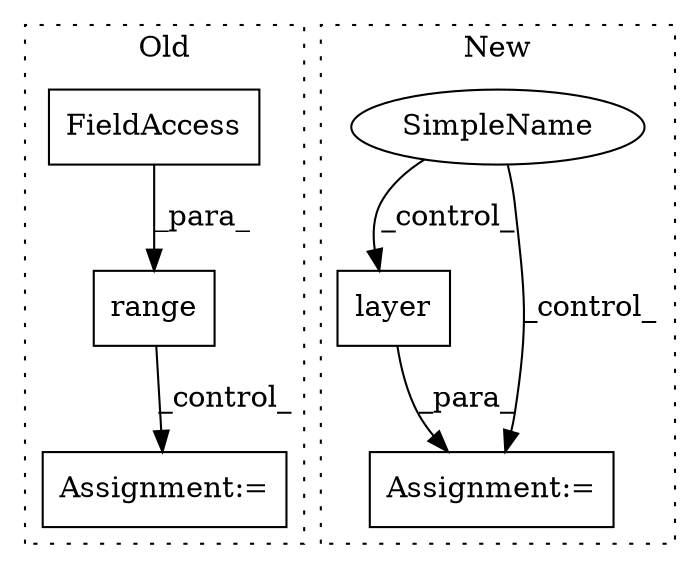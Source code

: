 digraph G {
subgraph cluster0 {
1 [label="range" a="32" s="766,787" l="6,1" shape="box"];
3 [label="FieldAccess" a="22" s="772" l="15" shape="box"];
4 [label="Assignment:=" a="7" s="798,890" l="57,2" shape="box"];
label = "Old";
style="dotted";
}
subgraph cluster1 {
2 [label="layer" a="32" s="785,792" l="6,1" shape="box"];
5 [label="SimpleName" a="42" s="" l="" shape="ellipse"];
6 [label="Assignment:=" a="7" s="784" l="1" shape="box"];
label = "New";
style="dotted";
}
1 -> 4 [label="_control_"];
2 -> 6 [label="_para_"];
3 -> 1 [label="_para_"];
5 -> 6 [label="_control_"];
5 -> 2 [label="_control_"];
}